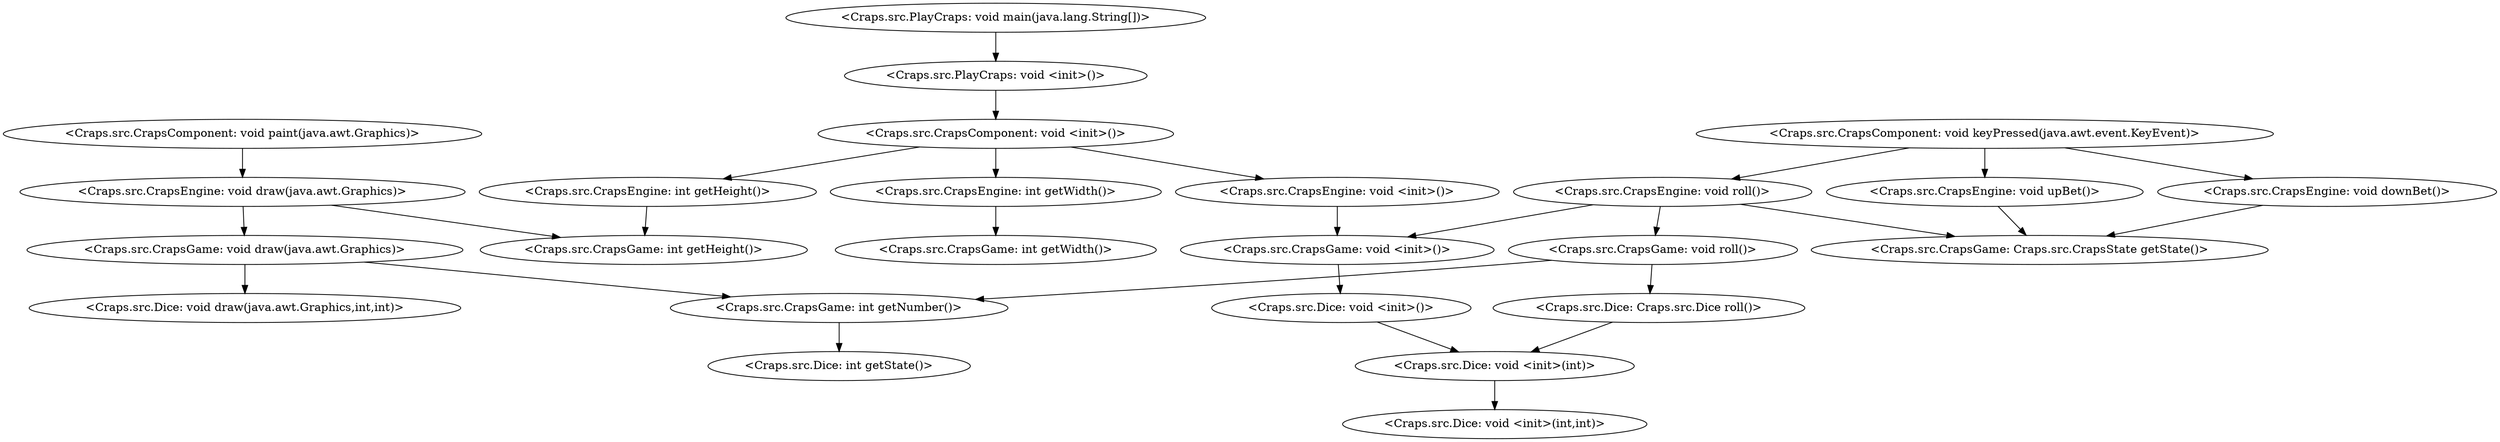 digraph "Craps" {
    "<Craps.src.PlayCraps: void main(java.lang.String[])>"
    "<Craps.src.PlayCraps: void <init>()>"
    "<Craps.src.PlayCraps: void main(java.lang.String[])>"->"<Craps.src.PlayCraps: void <init>()>";
    "<Craps.src.CrapsComponent: void <init>()>"
    "<Craps.src.PlayCraps: void <init>()>"->"<Craps.src.CrapsComponent: void <init>()>";
    "<Craps.src.CrapsEngine: void <init>()>"
    "<Craps.src.CrapsComponent: void <init>()>"->"<Craps.src.CrapsEngine: void <init>()>";
    "<Craps.src.CrapsEngine: int getWidth()>"
    "<Craps.src.CrapsComponent: void <init>()>"->"<Craps.src.CrapsEngine: int getWidth()>";
    "<Craps.src.CrapsEngine: int getHeight()>"
    "<Craps.src.CrapsComponent: void <init>()>"->"<Craps.src.CrapsEngine: int getHeight()>";
    "<Craps.src.CrapsGame: void <init>()>"
    "<Craps.src.CrapsEngine: void <init>()>"->"<Craps.src.CrapsGame: void <init>()>";
    "<Craps.src.CrapsGame: int getWidth()>"
    "<Craps.src.CrapsEngine: int getWidth()>"->"<Craps.src.CrapsGame: int getWidth()>";
    "<Craps.src.CrapsGame: int getHeight()>"
    "<Craps.src.CrapsEngine: int getHeight()>"->"<Craps.src.CrapsGame: int getHeight()>";
    "<Craps.src.Dice: void <init>()>"
    "<Craps.src.CrapsGame: void <init>()>"->"<Craps.src.Dice: void <init>()>";
    "<Craps.src.Dice: void <init>(int)>"
    "<Craps.src.Dice: void <init>()>"->"<Craps.src.Dice: void <init>(int)>";
    "<Craps.src.CrapsComponent: void paint(java.awt.Graphics)>"
    "<Craps.src.CrapsEngine: void draw(java.awt.Graphics)>"
    "<Craps.src.CrapsComponent: void paint(java.awt.Graphics)>"->"<Craps.src.CrapsEngine: void draw(java.awt.Graphics)>";
    "<Craps.src.Dice: void <init>(int,int)>"
    "<Craps.src.Dice: void <init>(int)>"->"<Craps.src.Dice: void <init>(int,int)>";
    "<Craps.src.CrapsGame: void draw(java.awt.Graphics)>"
    "<Craps.src.CrapsEngine: void draw(java.awt.Graphics)>"->"<Craps.src.CrapsGame: void draw(java.awt.Graphics)>";
    "<Craps.src.CrapsEngine: void draw(java.awt.Graphics)>"->"<Craps.src.CrapsGame: int getHeight()>";
    "<Craps.src.CrapsComponent: void keyPressed(java.awt.event.KeyEvent)>"
    "<Craps.src.CrapsEngine: void downBet()>"
    "<Craps.src.CrapsComponent: void keyPressed(java.awt.event.KeyEvent)>"->"<Craps.src.CrapsEngine: void downBet()>";
    "<Craps.src.CrapsEngine: void upBet()>"
    "<Craps.src.CrapsComponent: void keyPressed(java.awt.event.KeyEvent)>"->"<Craps.src.CrapsEngine: void upBet()>";
    "<Craps.src.CrapsEngine: void roll()>"
    "<Craps.src.CrapsComponent: void keyPressed(java.awt.event.KeyEvent)>"->"<Craps.src.CrapsEngine: void roll()>";
    "<Craps.src.Dice: void draw(java.awt.Graphics,int,int)>"
    "<Craps.src.CrapsGame: void draw(java.awt.Graphics)>"->"<Craps.src.Dice: void draw(java.awt.Graphics,int,int)>";
    "<Craps.src.CrapsGame: int getNumber()>"
    "<Craps.src.CrapsGame: void draw(java.awt.Graphics)>"->"<Craps.src.CrapsGame: int getNumber()>";
    "<Craps.src.CrapsGame: Craps.src.CrapsState getState()>"
    "<Craps.src.CrapsEngine: void downBet()>"->"<Craps.src.CrapsGame: Craps.src.CrapsState getState()>";
    "<Craps.src.CrapsEngine: void upBet()>"->"<Craps.src.CrapsGame: Craps.src.CrapsState getState()>";
    "<Craps.src.CrapsEngine: void roll()>"->"<Craps.src.CrapsGame: Craps.src.CrapsState getState()>";
    "<Craps.src.CrapsEngine: void roll()>"->"<Craps.src.CrapsGame: void <init>()>";
    "<Craps.src.CrapsGame: void roll()>"
    "<Craps.src.CrapsEngine: void roll()>"->"<Craps.src.CrapsGame: void roll()>";
    "<Craps.src.Dice: int getState()>"
    "<Craps.src.CrapsGame: int getNumber()>"->"<Craps.src.Dice: int getState()>";
    "<Craps.src.Dice: Craps.src.Dice roll()>"
    "<Craps.src.CrapsGame: void roll()>"->"<Craps.src.Dice: Craps.src.Dice roll()>";
    "<Craps.src.CrapsGame: void roll()>"->"<Craps.src.CrapsGame: int getNumber()>";
    "<Craps.src.Dice: Craps.src.Dice roll()>"->"<Craps.src.Dice: void <init>(int)>";
}
